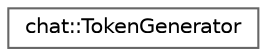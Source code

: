 digraph "Graphical Class Hierarchy"
{
 // LATEX_PDF_SIZE
  bgcolor="transparent";
  edge [fontname=Helvetica,fontsize=10,labelfontname=Helvetica,labelfontsize=10];
  node [fontname=Helvetica,fontsize=10,shape=box,height=0.2,width=0.4];
  rankdir="LR";
  Node0 [id="Node000000",label="chat::TokenGenerator",height=0.2,width=0.4,color="grey40", fillcolor="white", style="filled",URL="$classchat_1_1_token_generator.html",tooltip="Класс для генерации шестнадцатеричных токенов."];
}
